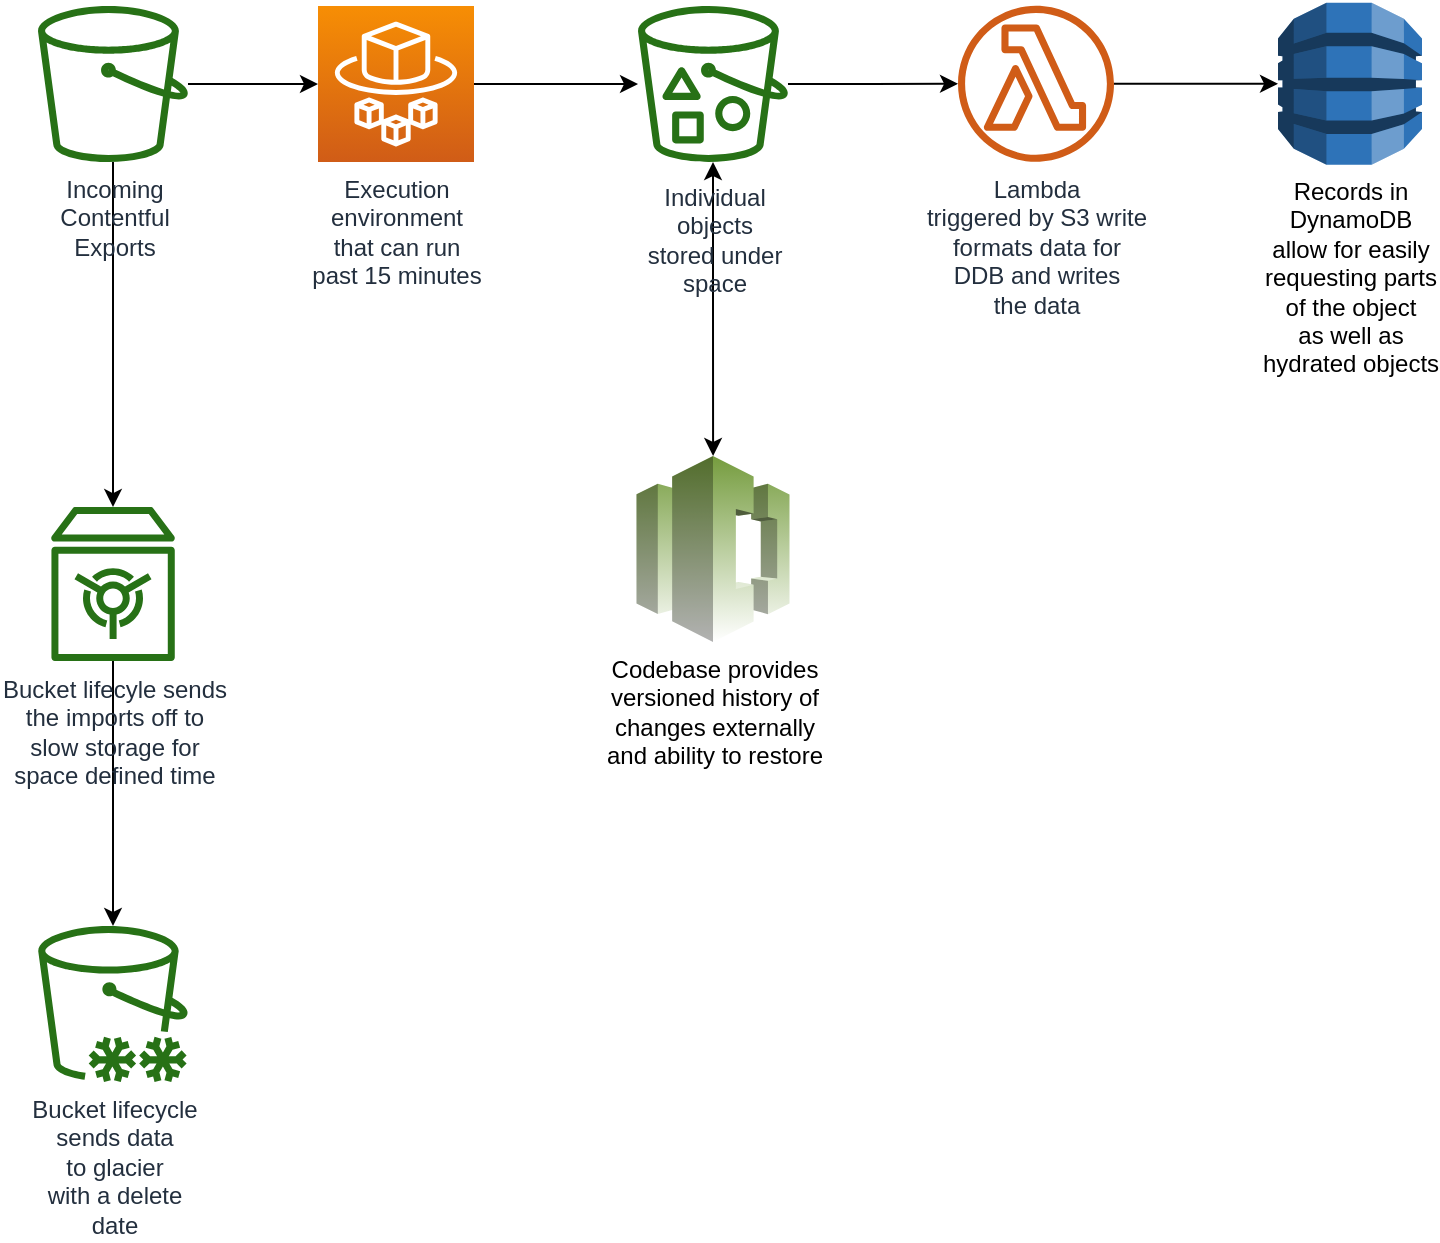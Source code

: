 <mxfile version="13.9.2" type="github">
  <diagram id="zn3NlYFR33-cAy8xSXkA" name="Page-1">
    <mxGraphModel dx="880" dy="980" grid="1" gridSize="10" guides="1" tooltips="1" connect="1" arrows="1" fold="1" page="1" pageScale="1" pageWidth="827" pageHeight="1169" math="0" shadow="0">
      <root>
        <mxCell id="0" />
        <mxCell id="1" parent="0" />
        <mxCell id="cgR5DXy2LmxDQuLpnnI5-10" style="edgeStyle=orthogonalEdgeStyle;rounded=0;orthogonalLoop=1;jettySize=auto;html=1;" edge="1" parent="1" source="cgR5DXy2LmxDQuLpnnI5-1" target="cgR5DXy2LmxDQuLpnnI5-5">
          <mxGeometry relative="1" as="geometry" />
        </mxCell>
        <mxCell id="cgR5DXy2LmxDQuLpnnI5-14" style="edgeStyle=orthogonalEdgeStyle;rounded=0;orthogonalLoop=1;jettySize=auto;html=1;" edge="1" parent="1" source="cgR5DXy2LmxDQuLpnnI5-1" target="cgR5DXy2LmxDQuLpnnI5-2">
          <mxGeometry relative="1" as="geometry" />
        </mxCell>
        <mxCell id="cgR5DXy2LmxDQuLpnnI5-1" value="Incoming&lt;br&gt;Contentful&lt;br&gt;Exports" style="outlineConnect=0;fontColor=#232F3E;gradientColor=none;fillColor=#277116;strokeColor=none;dashed=0;verticalLabelPosition=bottom;verticalAlign=top;align=center;html=1;fontSize=12;fontStyle=0;aspect=fixed;pointerEvents=1;shape=mxgraph.aws4.bucket;" vertex="1" parent="1">
          <mxGeometry x="100" y="160" width="75" height="78" as="geometry" />
        </mxCell>
        <mxCell id="cgR5DXy2LmxDQuLpnnI5-15" style="edgeStyle=orthogonalEdgeStyle;rounded=0;orthogonalLoop=1;jettySize=auto;html=1;" edge="1" parent="1" source="cgR5DXy2LmxDQuLpnnI5-2" target="cgR5DXy2LmxDQuLpnnI5-6">
          <mxGeometry relative="1" as="geometry" />
        </mxCell>
        <mxCell id="cgR5DXy2LmxDQuLpnnI5-2" value="Bucket lifecyle sends&lt;br&gt;the imports off to&lt;br&gt;slow storage for&lt;br&gt;space defined time&lt;br&gt;" style="outlineConnect=0;fontColor=#232F3E;gradientColor=none;fillColor=#277116;strokeColor=none;dashed=0;verticalLabelPosition=bottom;verticalAlign=top;align=center;html=1;fontSize=12;fontStyle=0;aspect=fixed;pointerEvents=1;shape=mxgraph.aws4.vault;" vertex="1" parent="1">
          <mxGeometry x="106.5" y="410" width="62" height="78" as="geometry" />
        </mxCell>
        <mxCell id="cgR5DXy2LmxDQuLpnnI5-12" style="edgeStyle=orthogonalEdgeStyle;rounded=0;orthogonalLoop=1;jettySize=auto;html=1;" edge="1" parent="1" source="cgR5DXy2LmxDQuLpnnI5-3" target="cgR5DXy2LmxDQuLpnnI5-8">
          <mxGeometry relative="1" as="geometry" />
        </mxCell>
        <mxCell id="cgR5DXy2LmxDQuLpnnI5-17" style="edgeStyle=orthogonalEdgeStyle;rounded=0;orthogonalLoop=1;jettySize=auto;html=1;startArrow=classic;startFill=1;" edge="1" parent="1" source="cgR5DXy2LmxDQuLpnnI5-3" target="cgR5DXy2LmxDQuLpnnI5-9">
          <mxGeometry relative="1" as="geometry" />
        </mxCell>
        <mxCell id="cgR5DXy2LmxDQuLpnnI5-3" value="Individual&lt;br&gt;objects&lt;br&gt;stored under&lt;br&gt;space" style="outlineConnect=0;fontColor=#232F3E;gradientColor=none;fillColor=#277116;strokeColor=none;dashed=0;verticalLabelPosition=bottom;verticalAlign=middle;align=center;html=1;fontSize=12;fontStyle=0;aspect=fixed;pointerEvents=1;shape=mxgraph.aws4.bucket_with_objects;horizontal=1;" vertex="1" parent="1">
          <mxGeometry x="400" y="160" width="75" height="78" as="geometry" />
        </mxCell>
        <mxCell id="cgR5DXy2LmxDQuLpnnI5-11" style="edgeStyle=orthogonalEdgeStyle;rounded=0;orthogonalLoop=1;jettySize=auto;html=1;" edge="1" parent="1" source="cgR5DXy2LmxDQuLpnnI5-5" target="cgR5DXy2LmxDQuLpnnI5-3">
          <mxGeometry relative="1" as="geometry" />
        </mxCell>
        <mxCell id="cgR5DXy2LmxDQuLpnnI5-5" value="Execution&lt;br&gt;environment&lt;br&gt;that can run&lt;br&gt;past 15 minutes" style="outlineConnect=0;fontColor=#232F3E;gradientColor=#F78E04;gradientDirection=north;fillColor=#D05C17;strokeColor=#ffffff;dashed=0;verticalLabelPosition=bottom;verticalAlign=top;align=center;html=1;fontSize=12;fontStyle=0;aspect=fixed;shape=mxgraph.aws4.resourceIcon;resIcon=mxgraph.aws4.fargate;" vertex="1" parent="1">
          <mxGeometry x="240" y="160" width="78" height="78" as="geometry" />
        </mxCell>
        <mxCell id="cgR5DXy2LmxDQuLpnnI5-6" value="Bucket lifecycle&lt;br&gt;sends data&lt;br&gt;to glacier&lt;br&gt;with a delete&lt;br&gt;date" style="outlineConnect=0;fontColor=#232F3E;gradientColor=none;fillColor=#277116;strokeColor=none;dashed=0;verticalLabelPosition=bottom;verticalAlign=top;align=center;html=1;fontSize=12;fontStyle=0;aspect=fixed;pointerEvents=1;shape=mxgraph.aws4.glacier_deep_archive;" vertex="1" parent="1">
          <mxGeometry x="100" y="620" width="75" height="78" as="geometry" />
        </mxCell>
        <mxCell id="cgR5DXy2LmxDQuLpnnI5-7" value="Records in&lt;br&gt;DynamoDB&lt;br&gt;allow for easily&lt;br&gt;requesting parts&lt;br&gt;of the object&lt;br&gt;as well as&lt;br&gt;hydrated objects" style="outlineConnect=0;dashed=0;verticalLabelPosition=bottom;verticalAlign=top;align=center;html=1;shape=mxgraph.aws3.dynamo_db;fillColor=#2E73B8;gradientColor=none;" vertex="1" parent="1">
          <mxGeometry x="720" y="158.43" width="72" height="81" as="geometry" />
        </mxCell>
        <mxCell id="cgR5DXy2LmxDQuLpnnI5-13" style="edgeStyle=orthogonalEdgeStyle;rounded=0;orthogonalLoop=1;jettySize=auto;html=1;entryX=0;entryY=0.5;entryDx=0;entryDy=0;entryPerimeter=0;" edge="1" parent="1" source="cgR5DXy2LmxDQuLpnnI5-8" target="cgR5DXy2LmxDQuLpnnI5-7">
          <mxGeometry relative="1" as="geometry" />
        </mxCell>
        <mxCell id="cgR5DXy2LmxDQuLpnnI5-8" value="Lambda&lt;br&gt;triggered by S3 write&lt;br&gt;formats data for&lt;br&gt;DDB and writes&lt;br&gt;the data" style="outlineConnect=0;fontColor=#232F3E;gradientColor=none;fillColor=#D05C17;strokeColor=none;dashed=0;verticalLabelPosition=bottom;verticalAlign=top;align=center;html=1;fontSize=12;fontStyle=0;aspect=fixed;pointerEvents=1;shape=mxgraph.aws4.lambda_function;" vertex="1" parent="1">
          <mxGeometry x="560" y="159.93" width="78" height="78" as="geometry" />
        </mxCell>
        <mxCell id="cgR5DXy2LmxDQuLpnnI5-9" value="Codebase provides&lt;br&gt;versioned history of&lt;br&gt;changes externally&lt;br&gt;and ability to restore" style="outlineConnect=0;dashed=0;verticalLabelPosition=bottom;verticalAlign=top;align=center;html=1;shape=mxgraph.aws3.codecommit;fillColor=#759C3E;gradientColor=#ffffff;" vertex="1" parent="1">
          <mxGeometry x="399.25" y="385" width="76.5" height="93" as="geometry" />
        </mxCell>
      </root>
    </mxGraphModel>
  </diagram>
</mxfile>
